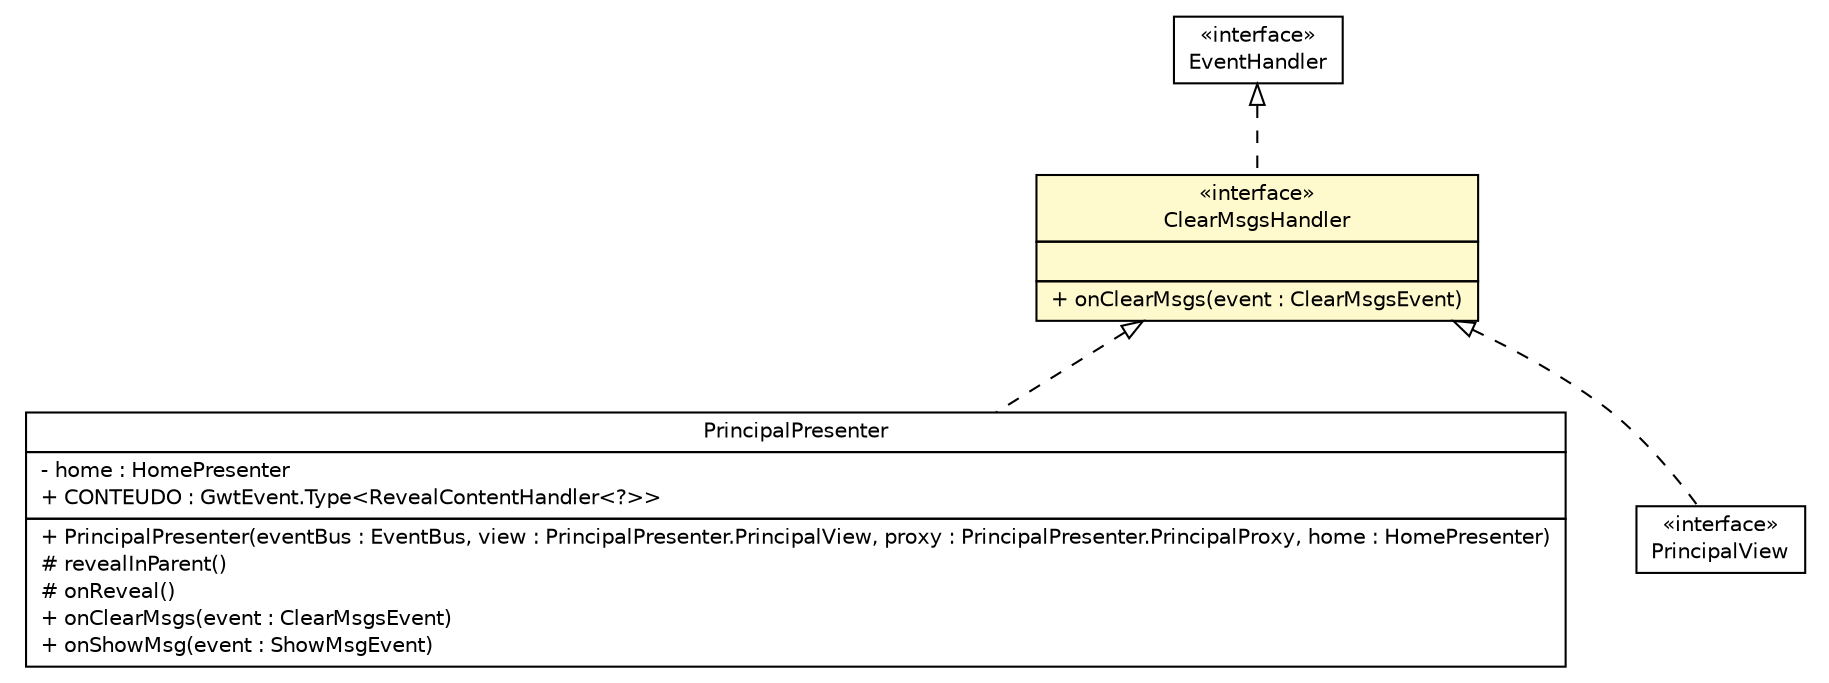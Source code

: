#!/usr/local/bin/dot
#
# Class diagram 
# Generated by UMLGraph version 5.1 (http://www.umlgraph.org/)
#

digraph G {
	edge [fontname="Helvetica",fontsize=10,labelfontname="Helvetica",labelfontsize=10];
	node [fontname="Helvetica",fontsize=10,shape=plaintext];
	nodesep=0.25;
	ranksep=0.5;
	// br.net.meditec.client.events.ClearMsgsEvent.ClearMsgsHandler
	c2713 [label=<<table title="br.net.meditec.client.events.ClearMsgsEvent.ClearMsgsHandler" border="0" cellborder="1" cellspacing="0" cellpadding="2" port="p" bgcolor="lemonChiffon" href="./ClearMsgsEvent.ClearMsgsHandler.html">
		<tr><td><table border="0" cellspacing="0" cellpadding="1">
<tr><td align="center" balign="center"> &#171;interface&#187; </td></tr>
<tr><td align="center" balign="center"> ClearMsgsHandler </td></tr>
		</table></td></tr>
		<tr><td><table border="0" cellspacing="0" cellpadding="1">
<tr><td align="left" balign="left">  </td></tr>
		</table></td></tr>
		<tr><td><table border="0" cellspacing="0" cellpadding="1">
<tr><td align="left" balign="left"> + onClearMsgs(event : ClearMsgsEvent) </td></tr>
		</table></td></tr>
		</table>>, fontname="Helvetica", fontcolor="black", fontsize=10.0];
	// br.net.meditec.client.telas.principal.PrincipalPresenter
	c2742 [label=<<table title="br.net.meditec.client.telas.principal.PrincipalPresenter" border="0" cellborder="1" cellspacing="0" cellpadding="2" port="p" href="../telas/principal/PrincipalPresenter.html">
		<tr><td><table border="0" cellspacing="0" cellpadding="1">
<tr><td align="center" balign="center"> PrincipalPresenter </td></tr>
		</table></td></tr>
		<tr><td><table border="0" cellspacing="0" cellpadding="1">
<tr><td align="left" balign="left"> - home : HomePresenter </td></tr>
<tr><td align="left" balign="left"> + CONTEUDO : GwtEvent.Type&lt;RevealContentHandler&lt;?&gt;&gt; </td></tr>
		</table></td></tr>
		<tr><td><table border="0" cellspacing="0" cellpadding="1">
<tr><td align="left" balign="left"> + PrincipalPresenter(eventBus : EventBus, view : PrincipalPresenter.PrincipalView, proxy : PrincipalPresenter.PrincipalProxy, home : HomePresenter) </td></tr>
<tr><td align="left" balign="left"> # revealInParent() </td></tr>
<tr><td align="left" balign="left"> # onReveal() </td></tr>
<tr><td align="left" balign="left"> + onClearMsgs(event : ClearMsgsEvent) </td></tr>
<tr><td align="left" balign="left"> + onShowMsg(event : ShowMsgEvent) </td></tr>
		</table></td></tr>
		</table>>, fontname="Helvetica", fontcolor="black", fontsize=10.0];
	// br.net.meditec.client.telas.principal.PrincipalPresenter.PrincipalView
	c2744 [label=<<table title="br.net.meditec.client.telas.principal.PrincipalPresenter.PrincipalView" border="0" cellborder="1" cellspacing="0" cellpadding="2" port="p" href="../telas/principal/PrincipalPresenter.PrincipalView.html">
		<tr><td><table border="0" cellspacing="0" cellpadding="1">
<tr><td align="center" balign="center"> &#171;interface&#187; </td></tr>
<tr><td align="center" balign="center"> PrincipalView </td></tr>
		</table></td></tr>
		</table>>, fontname="Helvetica", fontcolor="black", fontsize=10.0];
	//br.net.meditec.client.events.ClearMsgsEvent.ClearMsgsHandler implements com.google.gwt.event.shared.EventHandler
	c2772:p -> c2713:p [dir=back,arrowtail=empty,style=dashed];
	//br.net.meditec.client.telas.principal.PrincipalPresenter implements br.net.meditec.client.events.ClearMsgsEvent.ClearMsgsHandler
	c2713:p -> c2742:p [dir=back,arrowtail=empty,style=dashed];
	//br.net.meditec.client.telas.principal.PrincipalPresenter.PrincipalView implements br.net.meditec.client.events.ClearMsgsEvent.ClearMsgsHandler
	c2713:p -> c2744:p [dir=back,arrowtail=empty,style=dashed];
	// com.google.gwt.event.shared.EventHandler
	c2772 [label=<<table title="com.google.gwt.event.shared.EventHandler" border="0" cellborder="1" cellspacing="0" cellpadding="2" port="p" href="http://java.sun.com/j2se/1.4.2/docs/api/com/google/gwt/event/shared/EventHandler.html">
		<tr><td><table border="0" cellspacing="0" cellpadding="1">
<tr><td align="center" balign="center"> &#171;interface&#187; </td></tr>
<tr><td align="center" balign="center"> EventHandler </td></tr>
		</table></td></tr>
		</table>>, fontname="Helvetica", fontcolor="black", fontsize=10.0];
}

